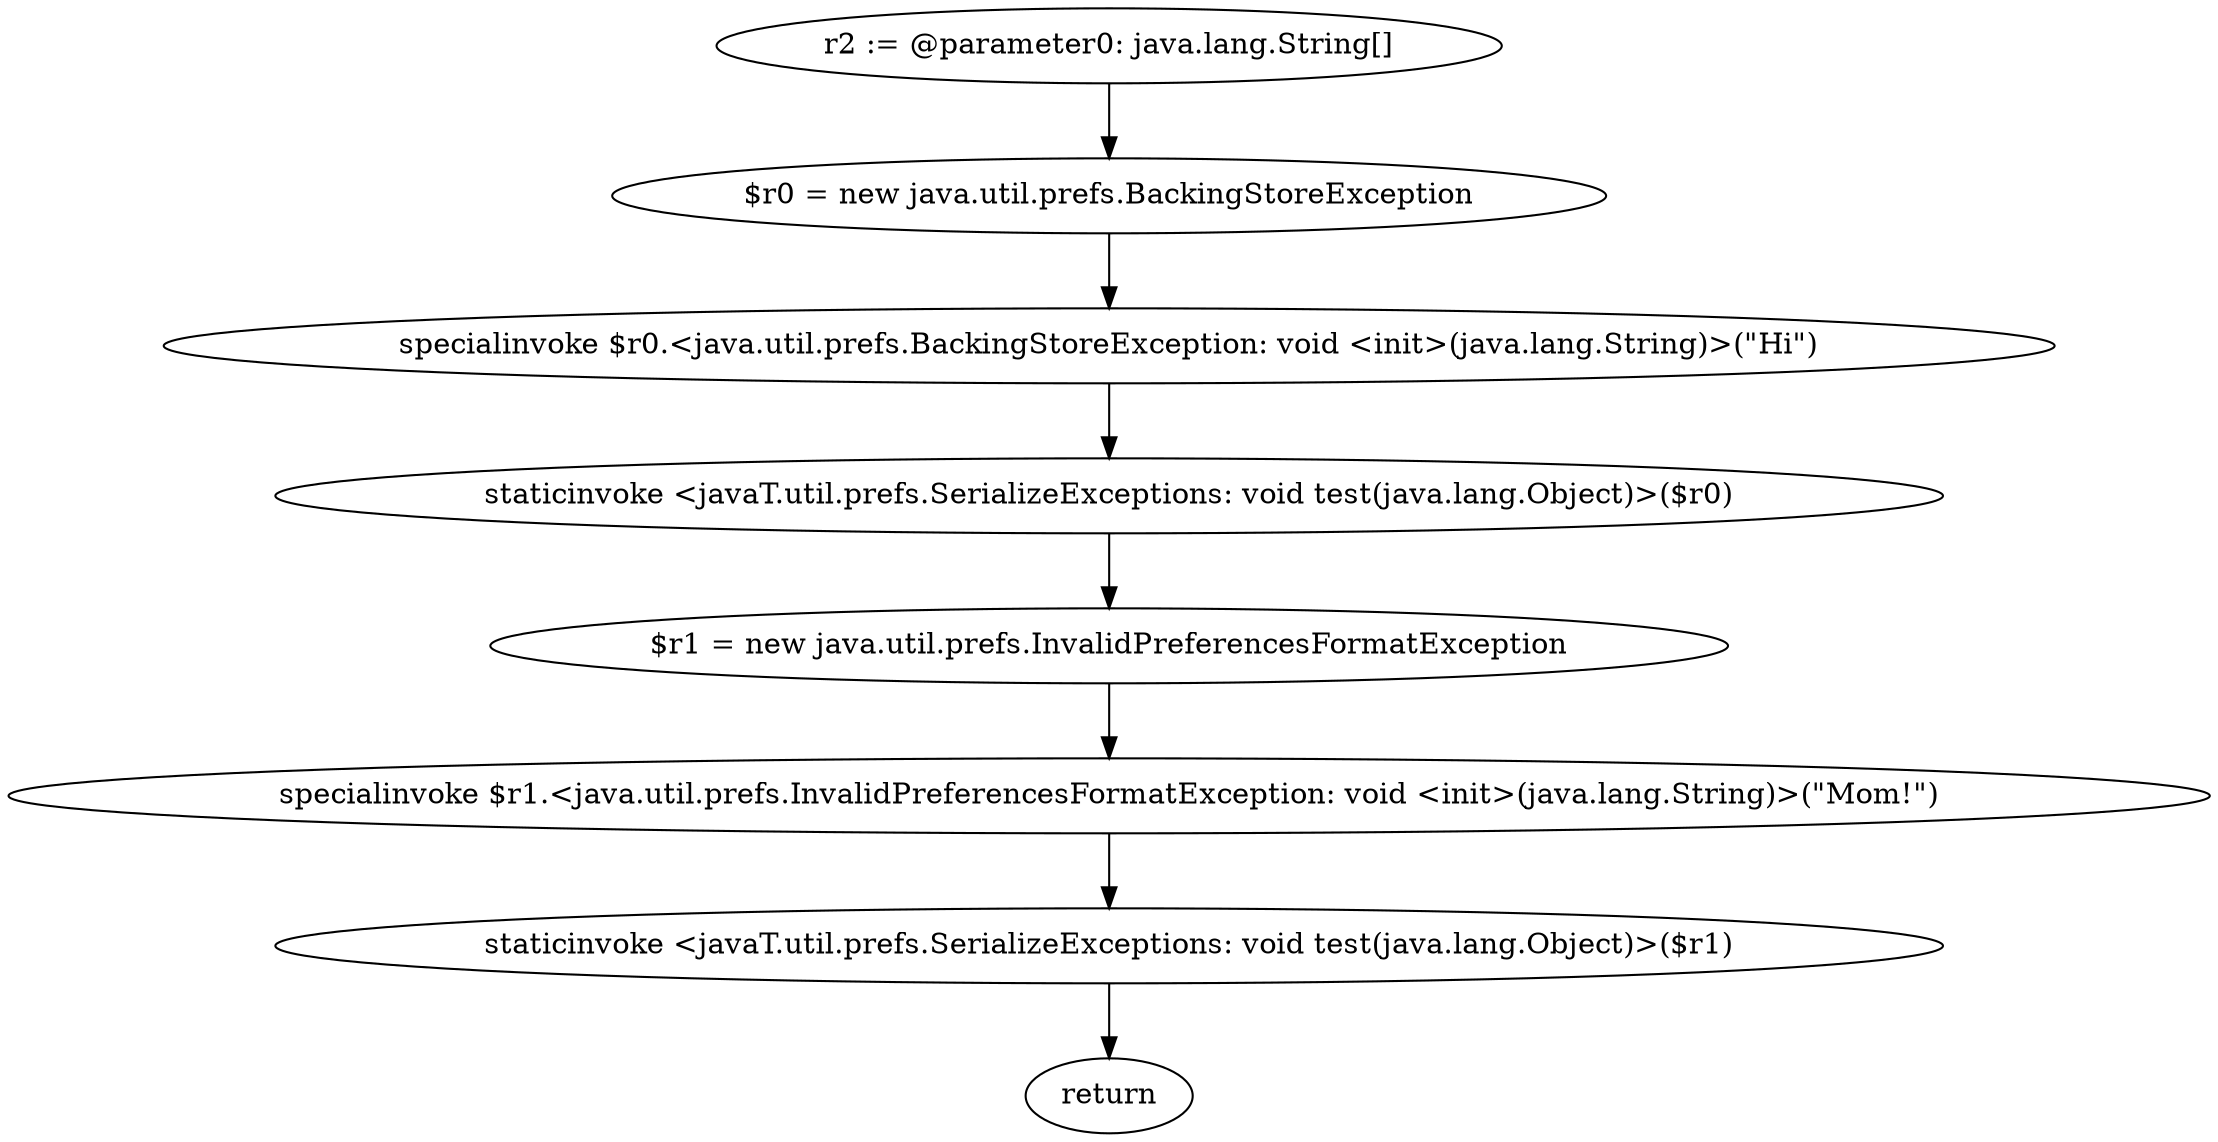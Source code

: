 digraph "unitGraph" {
    "r2 := @parameter0: java.lang.String[]"
    "$r0 = new java.util.prefs.BackingStoreException"
    "specialinvoke $r0.<java.util.prefs.BackingStoreException: void <init>(java.lang.String)>(\"Hi\")"
    "staticinvoke <javaT.util.prefs.SerializeExceptions: void test(java.lang.Object)>($r0)"
    "$r1 = new java.util.prefs.InvalidPreferencesFormatException"
    "specialinvoke $r1.<java.util.prefs.InvalidPreferencesFormatException: void <init>(java.lang.String)>(\"Mom!\")"
    "staticinvoke <javaT.util.prefs.SerializeExceptions: void test(java.lang.Object)>($r1)"
    "return"
    "r2 := @parameter0: java.lang.String[]"->"$r0 = new java.util.prefs.BackingStoreException";
    "$r0 = new java.util.prefs.BackingStoreException"->"specialinvoke $r0.<java.util.prefs.BackingStoreException: void <init>(java.lang.String)>(\"Hi\")";
    "specialinvoke $r0.<java.util.prefs.BackingStoreException: void <init>(java.lang.String)>(\"Hi\")"->"staticinvoke <javaT.util.prefs.SerializeExceptions: void test(java.lang.Object)>($r0)";
    "staticinvoke <javaT.util.prefs.SerializeExceptions: void test(java.lang.Object)>($r0)"->"$r1 = new java.util.prefs.InvalidPreferencesFormatException";
    "$r1 = new java.util.prefs.InvalidPreferencesFormatException"->"specialinvoke $r1.<java.util.prefs.InvalidPreferencesFormatException: void <init>(java.lang.String)>(\"Mom!\")";
    "specialinvoke $r1.<java.util.prefs.InvalidPreferencesFormatException: void <init>(java.lang.String)>(\"Mom!\")"->"staticinvoke <javaT.util.prefs.SerializeExceptions: void test(java.lang.Object)>($r1)";
    "staticinvoke <javaT.util.prefs.SerializeExceptions: void test(java.lang.Object)>($r1)"->"return";
}
